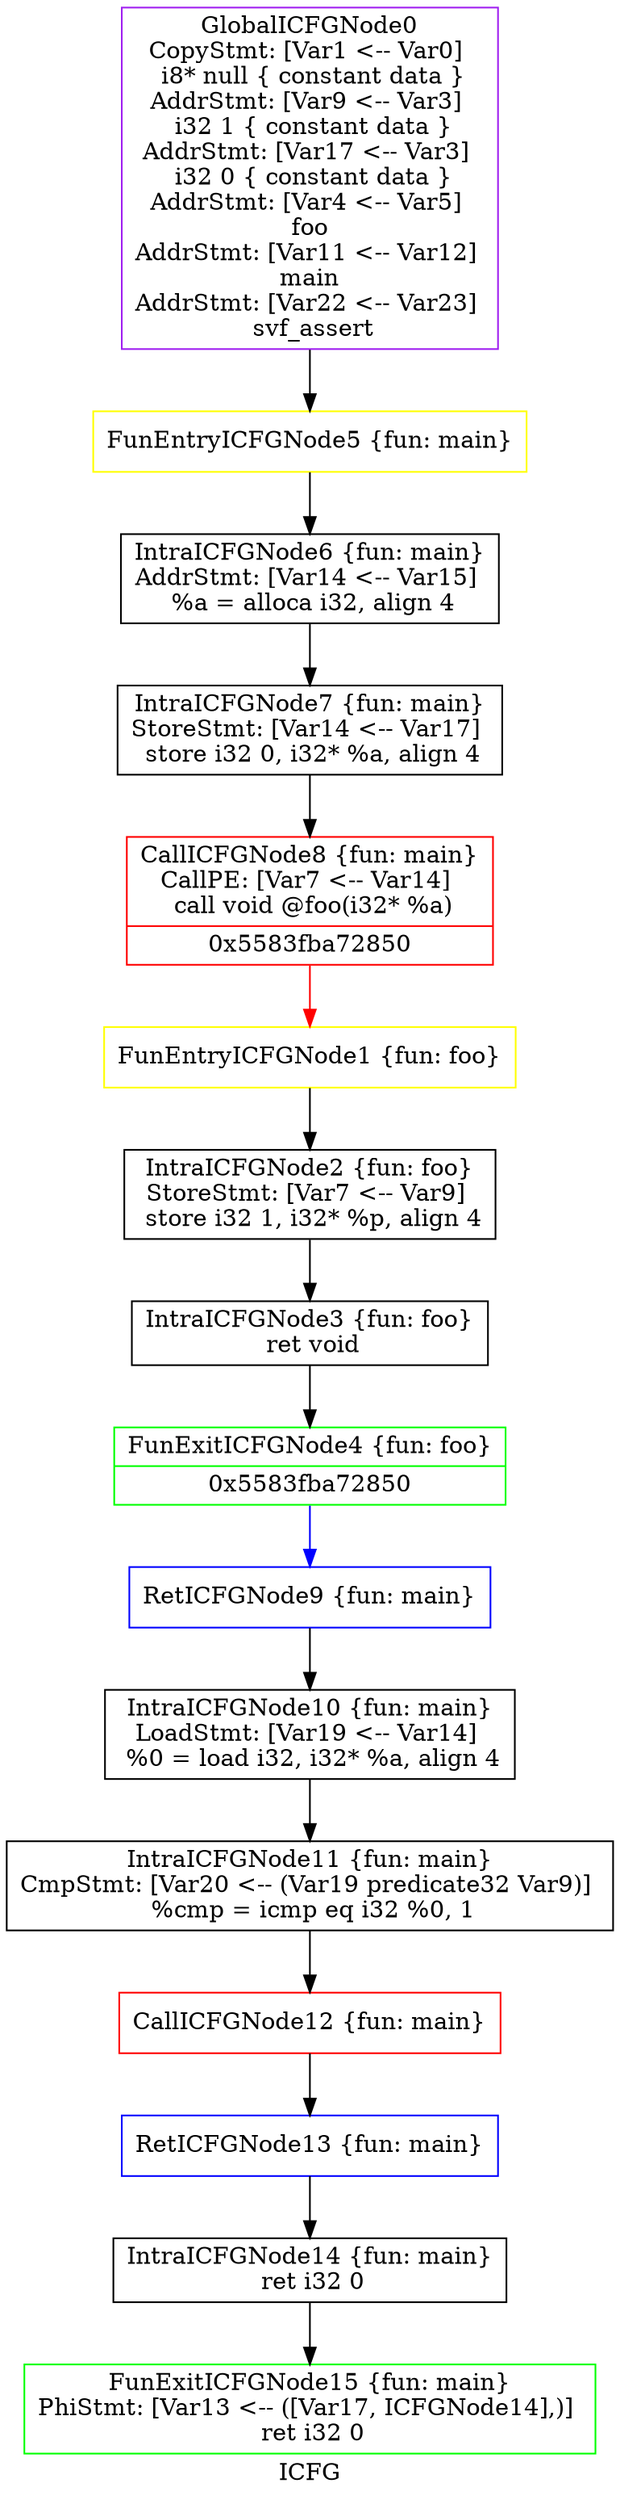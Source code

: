 digraph "ICFG" {
	label="ICFG";

	Node0x5583fba82490 [shape=record,color=green,label="{FunExitICFGNode15 \{fun: main\}\nPhiStmt: [Var13 \<-- ([Var17, ICFGNode14],)]  \n   ret i32 0 }"];
	Node0x5583fba822b0 [shape=record,color=black,label="{IntraICFGNode14 \{fun: main\}\n   ret i32 0 }"];
	Node0x5583fba822b0 -> Node0x5583fba82490[style=solid];
	Node0x5583fba81ff0 [shape=record,color=blue,label="{RetICFGNode13 \{fun: main\}}"];
	Node0x5583fba81ff0 -> Node0x5583fba822b0[style=solid];
	Node0x5583fba6eb10 [shape=record,color=purple,label="{GlobalICFGNode0\nCopyStmt: [Var1 \<-- Var0]  \n i8* null \{ constant data \}\nAddrStmt: [Var9 \<-- Var3]  \n i32 1 \{ constant data \}\nAddrStmt: [Var17 \<-- Var3]  \n i32 0 \{ constant data \}\nAddrStmt: [Var4 \<-- Var5]  \n foo \nAddrStmt: [Var11 \<-- Var12]  \n main \nAddrStmt: [Var22 \<-- Var23]  \n svf_assert }"];
	Node0x5583fba6eb10 -> Node0x5583fba85140[style=solid];
	Node0x5583fba72b50 [shape=record,color=yellow,label="{FunEntryICFGNode1 \{fun: foo\}}"];
	Node0x5583fba72b50 -> Node0x5583fba84c30[style=solid];
	Node0x5583fba84c30 [shape=record,color=black,label="{IntraICFGNode2 \{fun: foo\}\nStoreStmt: [Var7 \<-- Var9]  \n   store i32 1, i32* %p, align 4 }"];
	Node0x5583fba84c30 -> Node0x5583fba85020[style=solid];
	Node0x5583fba85020 [shape=record,color=black,label="{IntraICFGNode3 \{fun: foo\}\n   ret void }"];
	Node0x5583fba85020 -> Node0x5583fba73080[style=solid];
	Node0x5583fba73080 [shape=record,color=green,label="{FunExitICFGNode4 \{fun: foo\}|{<s0>0x5583fba72850}}"];
	Node0x5583fba73080:s0 -> Node0x5583fbaa4660[style=solid,color=blue];
	Node0x5583fba85140 [shape=record,color=yellow,label="{FunEntryICFGNode5 \{fun: main\}}"];
	Node0x5583fba85140 -> Node0x5583fba92480[style=solid];
	Node0x5583fba92480 [shape=record,color=black,label="{IntraICFGNode6 \{fun: main\}\nAddrStmt: [Var14 \<-- Var15]  \n   %a = alloca i32, align 4 }"];
	Node0x5583fba92480 -> Node0x5583fba81860[style=solid];
	Node0x5583fba81860 [shape=record,color=black,label="{IntraICFGNode7 \{fun: main\}\nStoreStmt: [Var14 \<-- Var17]  \n   store i32 0, i32* %a, align 4 }"];
	Node0x5583fba81860 -> Node0x5583fba71ec0[style=solid];
	Node0x5583fba71ec0 [shape=record,color=red,label="{CallICFGNode8 \{fun: main\}\nCallPE: [Var7 \<-- Var14]  \n   call void @foo(i32* %a) |{<s0>0x5583fba72850}}"];
	Node0x5583fba71ec0:s0 -> Node0x5583fba72b50[style=solid,color=red];
	Node0x5583fbaa4660 [shape=record,color=blue,label="{RetICFGNode9 \{fun: main\}}"];
	Node0x5583fbaa4660 -> Node0x5583fba81bd0[style=solid];
	Node0x5583fba81bd0 [shape=record,color=black,label="{IntraICFGNode10 \{fun: main\}\nLoadStmt: [Var19 \<-- Var14]  \n   %0 = load i32, i32* %a, align 4 }"];
	Node0x5583fba81bd0 -> Node0x5583fba81db0[style=solid];
	Node0x5583fba81db0 [shape=record,color=black,label="{IntraICFGNode11 \{fun: main\}\nCmpStmt: [Var20 \<-- (Var19 predicate32 Var9)]  \n   %cmp = icmp eq i32 %0, 1 }"];
	Node0x5583fba81db0 -> Node0x5583fba88200[style=solid];
	Node0x5583fba88200 [shape=record,color=red,label="{CallICFGNode12 \{fun: main\}}"];
	Node0x5583fba88200 -> Node0x5583fba81ff0[style=solid];
}